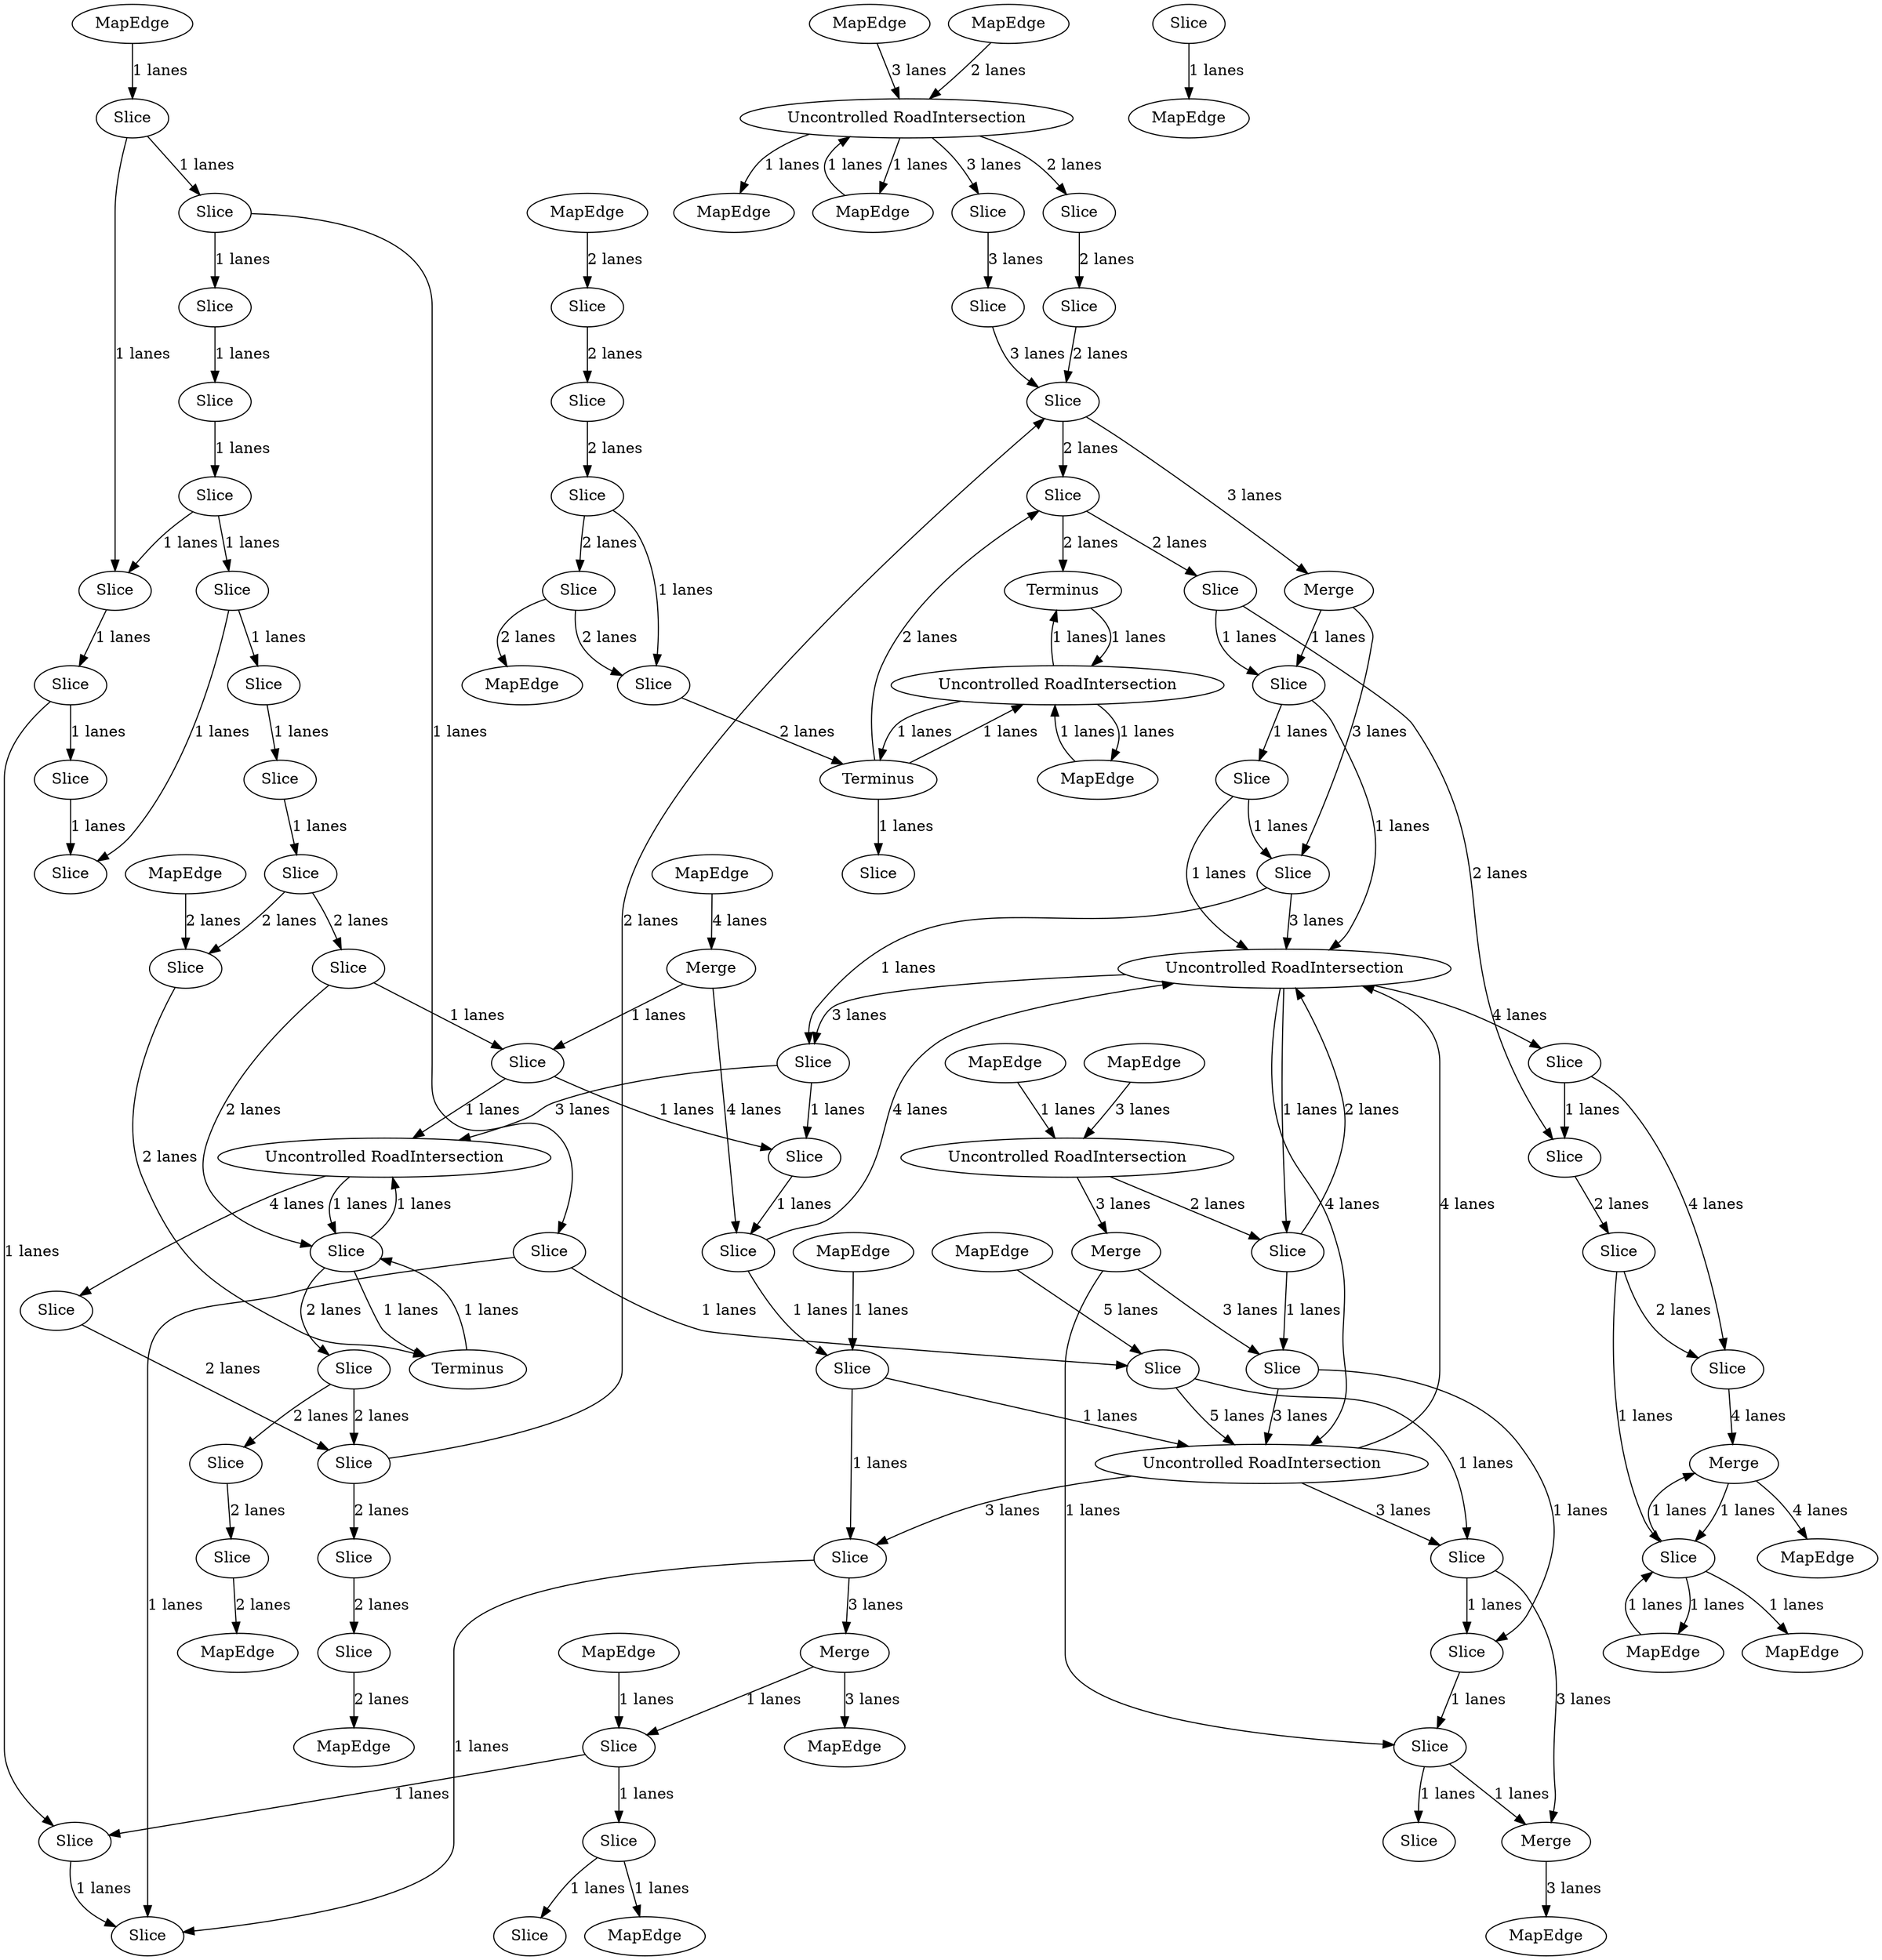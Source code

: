 digraph {
    0 [ label = "Slice" ]
    1 [ label = "Merge" ]
    2 [ label = "Merge" ]
    3 [ label = "Uncontrolled RoadIntersection" ]
    4 [ label = "Merge" ]
    5 [ label = "Merge" ]
    6 [ label = "Uncontrolled RoadIntersection" ]
    7 [ label = "MapEdge" ]
    8 [ label = "Slice" ]
    9 [ label = "Slice" ]
    10 [ label = "MapEdge" ]
    11 [ label = "Merge" ]
    12 [ label = "MapEdge" ]
    13 [ label = "Uncontrolled RoadIntersection" ]
    14 [ label = "Merge" ]
    15 [ label = "MapEdge" ]
    16 [ label = "Slice" ]
    17 [ label = "Uncontrolled RoadIntersection" ]
    18 [ label = "MapEdge" ]
    19 [ label = "Slice" ]
    20 [ label = "Slice" ]
    21 [ label = "Terminus" ]
    22 [ label = "Slice" ]
    23 [ label = "Slice" ]
    24 [ label = "MapEdge" ]
    25 [ label = "MapEdge" ]
    26 [ label = "Slice" ]
    27 [ label = "Slice" ]
    28 [ label = "Slice" ]
    29 [ label = "Slice" ]
    30 [ label = "MapEdge" ]
    31 [ label = "Slice" ]
    32 [ label = "Slice" ]
    33 [ label = "Slice" ]
    34 [ label = "Slice" ]
    35 [ label = "Slice" ]
    36 [ label = "Slice" ]
    37 [ label = "Slice" ]
    38 [ label = "Slice" ]
    39 [ label = "Slice" ]
    40 [ label = "Slice" ]
    41 [ label = "Slice" ]
    42 [ label = "Slice" ]
    43 [ label = "Slice" ]
    44 [ label = "Slice" ]
    45 [ label = "Slice" ]
    46 [ label = "Terminus" ]
    47 [ label = "Slice" ]
    48 [ label = "Slice" ]
    49 [ label = "MapEdge" ]
    50 [ label = "Slice" ]
    51 [ label = "Slice" ]
    52 [ label = "Terminus" ]
    53 [ label = "MapEdge" ]
    54 [ label = "Uncontrolled RoadIntersection" ]
    55 [ label = "MapEdge" ]
    56 [ label = "MapEdge" ]
    57 [ label = "Slice" ]
    58 [ label = "Slice" ]
    59 [ label = "Slice" ]
    60 [ label = "Slice" ]
    61 [ label = "Slice" ]
    62 [ label = "Slice" ]
    63 [ label = "MapEdge" ]
    64 [ label = "Slice" ]
    65 [ label = "Uncontrolled RoadIntersection" ]
    66 [ label = "Slice" ]
    67 [ label = "Slice" ]
    68 [ label = "Slice" ]
    69 [ label = "Slice" ]
    70 [ label = "Slice" ]
    71 [ label = "Slice" ]
    72 [ label = "Slice" ]
    73 [ label = "Slice" ]
    74 [ label = "Slice" ]
    75 [ label = "MapEdge" ]
    76 [ label = "Slice" ]
    77 [ label = "MapEdge" ]
    78 [ label = "Slice" ]
    79 [ label = "MapEdge" ]
    80 [ label = "MapEdge" ]
    81 [ label = "Slice" ]
    82 [ label = "Slice" ]
    83 [ label = "MapEdge" ]
    84 [ label = "Slice" ]
    85 [ label = "Slice" ]
    86 [ label = "Slice" ]
    87 [ label = "MapEdge" ]
    88 [ label = "MapEdge" ]
    89 [ label = "Slice" ]
    90 [ label = "MapEdge" ]
    91 [ label = "Slice" ]
    92 [ label = "Slice" ]
    93 [ label = "Slice" ]
    94 [ label = "Slice" ]
    95 [ label = "Slice" ]
    96 [ label = "Slice" ]
    97 [ label = "MapEdge" ]
    98 [ label = "Slice" ]
    99 [ label = "Slice" ]
    100 [ label = "Slice" ]
    101 [ label = "MapEdge" ]
    102 [ label = "MapEdge" ]
    0 -> 1 [ label = "3 lanes" ]
    1 -> 58 [ label = "1 lanes" ]
    58 -> 17 [ label = "1 lanes" ]
    2 -> 61 [ label = "1 lanes" ]
    61 -> 3 [ label = "1 lanes" ]
    4 -> 73 [ label = "1 lanes" ]
    73 -> 5 [ label = "1 lanes" ]
    6 -> 72 [ label = "3 lanes" ]
    72 -> 5 [ label = "3 lanes" ]
    7 -> 8 [ label = "2 lanes" ]
    9 -> 32 [ label = "1 lanes" ]
    32 -> 10 [ label = "1 lanes" ]
    11 -> 9 [ label = "1 lanes" ]
    12 -> 13 [ label = "1 lanes" ]
    13 -> 12 [ label = "1 lanes" ]
    14 -> 100 [ label = "1 lanes" ]
    100 -> 14 [ label = "1 lanes" ]
    100 -> 15 [ label = "1 lanes" ]
    15 -> 100 [ label = "1 lanes" ]
    3 -> 16 [ label = "4 lanes" ]
    4 -> 69 [ label = "3 lanes" ]
    69 -> 6 [ label = "3 lanes" ]
    5 -> 18 [ label = "3 lanes" ]
    19 -> 20 [ label = "1 lanes" ]
    13 -> 21 [ label = "1 lanes" ]
    21 -> 13 [ label = "1 lanes" ]
    89 -> 21 [ label = "2 lanes" ]
    8 -> 22 [ label = "2 lanes" ]
    23 -> 20 [ label = "2 lanes" ]
    20 -> 46 [ label = "2 lanes" ]
    46 -> 89 [ label = "2 lanes" ]
    22 -> 19 [ label = "2 lanes" ]
    19 -> 23 [ label = "2 lanes" ]
    23 -> 24 [ label = "2 lanes" ]
    54 -> 25 [ label = "1 lanes" ]
    25 -> 54 [ label = "1 lanes" ]
    26 -> 27 [ label = "3 lanes" ]
    28 -> 29 [ label = "2 lanes" ]
    30 -> 54 [ label = "3 lanes" ]
    54 -> 26 [ label = "3 lanes" ]
    31 -> 82 [ label = "2 lanes" ]
    82 -> 0 [ label = "2 lanes" ]
    32 -> 33 [ label = "1 lanes" ]
    34 -> 35 [ label = "1 lanes" ]
    36 -> 39 [ label = "1 lanes" ]
    39 -> 43 [ label = "1 lanes" ]
    43 -> 37 [ label = "1 lanes" ]
    38 -> 36 [ label = "1 lanes" ]
    39 -> 40 [ label = "1 lanes" ]
    35 -> 37 [ label = "1 lanes" ]
    41 -> 42 [ label = "1 lanes" ]
    43 -> 41 [ label = "1 lanes" ]
    44 -> 40 [ label = "1 lanes" ]
    40 -> 34 [ label = "1 lanes" ]
    34 -> 45 [ label = "1 lanes" ]
    46 -> 47 [ label = "1 lanes" ]
    48 -> 49 [ label = "1 lanes" ]
    50 -> 51 [ label = "2 lanes" ]
    52 -> 76 [ label = "1 lanes" ]
    76 -> 52 [ label = "1 lanes" ]
    76 -> 3 [ label = "1 lanes" ]
    3 -> 76 [ label = "1 lanes" ]
    53 -> 51 [ label = "2 lanes" ]
    51 -> 52 [ label = "2 lanes" ]
    55 -> 65 [ label = "3 lanes" ]
    65 -> 4 [ label = "3 lanes" ]
    56 -> 65 [ label = "1 lanes" ]
    57 -> 58 [ label = "1 lanes" ]
    58 -> 67 [ label = "1 lanes" ]
    67 -> 84 [ label = "1 lanes" ]
    84 -> 85 [ label = "1 lanes" ]
    85 -> 59 [ label = "1 lanes" ]
    60 -> 61 [ label = "1 lanes" ]
    61 -> 59 [ label = "1 lanes" ]
    59 -> 66 [ label = "1 lanes" ]
    66 -> 64 [ label = "1 lanes" ]
    64 -> 86 [ label = "1 lanes" ]
    86 -> 62 [ label = "1 lanes" ]
    63 -> 64 [ label = "1 lanes" ]
    64 -> 6 [ label = "1 lanes" ]
    17 -> 94 [ label = "4 lanes" ]
    94 -> 91 [ label = "4 lanes" ]
    91 -> 14 [ label = "4 lanes" ]
    65 -> 68 [ label = "2 lanes" ]
    68 -> 17 [ label = "2 lanes" ]
    2 -> 66 [ label = "4 lanes" ]
    66 -> 17 [ label = "4 lanes" ]
    67 -> 17 [ label = "1 lanes" ]
    17 -> 68 [ label = "1 lanes" ]
    68 -> 69 [ label = "1 lanes" ]
    69 -> 70 [ label = "1 lanes" ]
    71 -> 81 [ label = "1 lanes" ]
    81 -> 72 [ label = "1 lanes" ]
    72 -> 70 [ label = "1 lanes" ]
    70 -> 73 [ label = "1 lanes" ]
    73 -> 74 [ label = "1 lanes" ]
    54 -> 75 [ label = "1 lanes" ]
    50 -> 60 [ label = "2 lanes" ]
    60 -> 76 [ label = "2 lanes" ]
    14 -> 77 [ label = "4 lanes" ]
    6 -> 17 [ label = "4 lanes" ]
    17 -> 6 [ label = "4 lanes" ]
    78 -> 38 [ label = "1 lanes" ]
    79 -> 44 [ label = "1 lanes" ]
    44 -> 78 [ label = "1 lanes" ]
    78 -> 71 [ label = "1 lanes" ]
    71 -> 62 [ label = "1 lanes" ]
    80 -> 81 [ label = "5 lanes" ]
    81 -> 6 [ label = "5 lanes" ]
    16 -> 82 [ label = "2 lanes" ]
    29 -> 83 [ label = "2 lanes" ]
    82 -> 28 [ label = "2 lanes" ]
    13 -> 46 [ label = "1 lanes" ]
    46 -> 13 [ label = "1 lanes" ]
    1 -> 84 [ label = "3 lanes" ]
    84 -> 17 [ label = "3 lanes" ]
    27 -> 0 [ label = "3 lanes" ]
    17 -> 85 [ label = "3 lanes" ]
    85 -> 3 [ label = "3 lanes" ]
    6 -> 86 [ label = "3 lanes" ]
    86 -> 11 [ label = "3 lanes" ]
    11 -> 87 [ label = "3 lanes" ]
    88 -> 2 [ label = "4 lanes" ]
    90 -> 54 [ label = "2 lanes" ]
    89 -> 57 [ label = "2 lanes" ]
    57 -> 95 [ label = "2 lanes" ]
    95 -> 99 [ label = "2 lanes" ]
    99 -> 91 [ label = "2 lanes" ]
    92 -> 93 [ label = "2 lanes" ]
    94 -> 95 [ label = "1 lanes" ]
    76 -> 31 [ label = "2 lanes" ]
    96 -> 97 [ label = "2 lanes" ]
    98 -> 96 [ label = "2 lanes" ]
    99 -> 100 [ label = "1 lanes" ]
    100 -> 101 [ label = "1 lanes" ]
    102 -> 9 [ label = "1 lanes" ]
    9 -> 45 [ label = "1 lanes" ]
    45 -> 62 [ label = "1 lanes" ]
    42 -> 50 [ label = "1 lanes" ]
    93 -> 0 [ label = "2 lanes" ]
    0 -> 89 [ label = "2 lanes" ]
    54 -> 92 [ label = "2 lanes" ]
    31 -> 98 [ label = "2 lanes" ]
}
